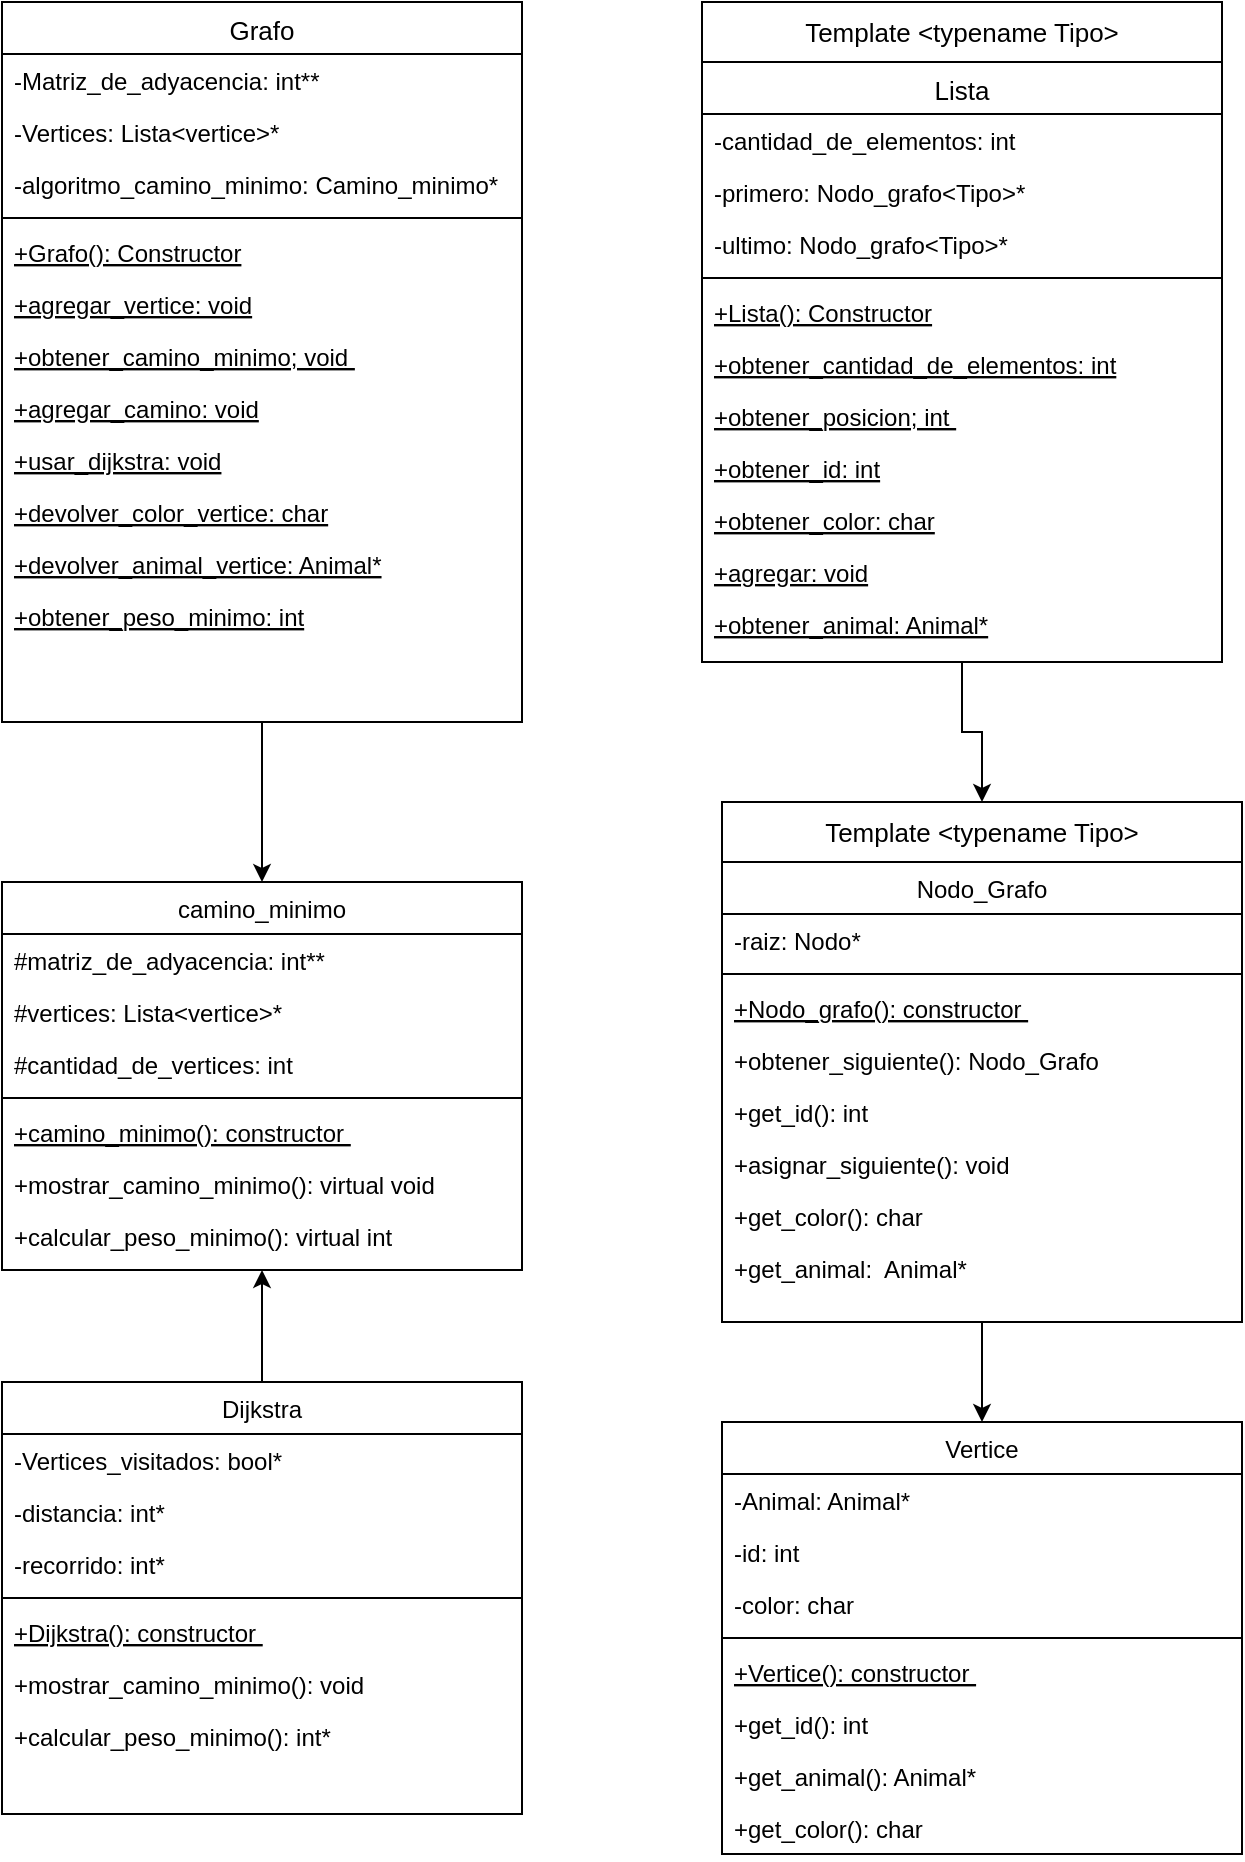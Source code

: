 <mxfile version="20.3.0" type="device"><diagram id="C5RBs43oDa-KdzZeNtuy" name="Page-1"><mxGraphModel dx="1422" dy="2073" grid="1" gridSize="10" guides="1" tooltips="1" connect="1" arrows="1" fold="1" page="1" pageScale="1" pageWidth="827" pageHeight="1169" math="0" shadow="0"><root><mxCell id="WIyWlLk6GJQsqaUBKTNV-0"/><mxCell id="WIyWlLk6GJQsqaUBKTNV-1" parent="WIyWlLk6GJQsqaUBKTNV-0"/><mxCell id="lT6Q3q53uMhQu2bcNwta-47" style="edgeStyle=orthogonalEdgeStyle;rounded=0;orthogonalLoop=1;jettySize=auto;html=1;" edge="1" parent="WIyWlLk6GJQsqaUBKTNV-1" source="MUb5xQNegAE2DCMX_dtL-4" target="lT6Q3q53uMhQu2bcNwta-29"><mxGeometry relative="1" as="geometry"/></mxCell><mxCell id="MUb5xQNegAE2DCMX_dtL-4" value="Grafo" style="swimlane;fontStyle=0;align=center;verticalAlign=top;childLayout=stackLayout;horizontal=1;startSize=26;horizontalStack=0;resizeParent=1;resizeLast=0;collapsible=1;marginBottom=0;rounded=0;shadow=0;strokeWidth=1;fontSize=13;" parent="WIyWlLk6GJQsqaUBKTNV-1" vertex="1"><mxGeometry x="10" y="-1150" width="260" height="360" as="geometry"><mxRectangle x="130" y="380" width="160" height="26" as="alternateBounds"/></mxGeometry></mxCell><mxCell id="MUb5xQNegAE2DCMX_dtL-5" value="-Matriz_de_adyacencia: int**" style="text;align=left;verticalAlign=top;spacingLeft=4;spacingRight=4;overflow=hidden;rotatable=0;points=[[0,0.5],[1,0.5]];portConstraint=eastwest;" parent="MUb5xQNegAE2DCMX_dtL-4" vertex="1"><mxGeometry y="26" width="260" height="26" as="geometry"/></mxCell><mxCell id="QD2jiFjRlvJgEh4gMiL_-0" value="-Vertices: Lista&lt;vertice&gt;*" style="text;align=left;verticalAlign=top;spacingLeft=4;spacingRight=4;overflow=hidden;rotatable=0;points=[[0,0.5],[1,0.5]];portConstraint=eastwest;" parent="MUb5xQNegAE2DCMX_dtL-4" vertex="1"><mxGeometry y="52" width="260" height="26" as="geometry"/></mxCell><mxCell id="MUb5xQNegAE2DCMX_dtL-10" value="-algoritmo_camino_minimo: Camino_minimo*" style="text;align=left;verticalAlign=top;spacingLeft=4;spacingRight=4;overflow=hidden;rotatable=0;points=[[0,0.5],[1,0.5]];portConstraint=eastwest;" parent="MUb5xQNegAE2DCMX_dtL-4" vertex="1"><mxGeometry y="78" width="260" height="26" as="geometry"/></mxCell><mxCell id="MUb5xQNegAE2DCMX_dtL-6" value="" style="line;html=1;strokeWidth=1;align=left;verticalAlign=middle;spacingTop=-1;spacingLeft=3;spacingRight=3;rotatable=0;labelPosition=right;points=[];portConstraint=eastwest;" parent="MUb5xQNegAE2DCMX_dtL-4" vertex="1"><mxGeometry y="104" width="260" height="8" as="geometry"/></mxCell><mxCell id="MUb5xQNegAE2DCMX_dtL-9" value="+Grafo(): Constructor" style="text;align=left;verticalAlign=top;spacingLeft=4;spacingRight=4;overflow=hidden;rotatable=0;points=[[0,0.5],[1,0.5]];portConstraint=eastwest;fontStyle=4" parent="MUb5xQNegAE2DCMX_dtL-4" vertex="1"><mxGeometry y="112" width="260" height="26" as="geometry"/></mxCell><mxCell id="NfYvR19Q_Psz9yho2X8H-1" value="+agregar_vertice: void" style="text;align=left;verticalAlign=top;spacingLeft=4;spacingRight=4;overflow=hidden;rotatable=0;points=[[0,0.5],[1,0.5]];portConstraint=eastwest;fontStyle=4" parent="MUb5xQNegAE2DCMX_dtL-4" vertex="1"><mxGeometry y="138" width="260" height="26" as="geometry"/></mxCell><mxCell id="NfYvR19Q_Psz9yho2X8H-2" value="+obtener_camino_minimo; void " style="text;align=left;verticalAlign=top;spacingLeft=4;spacingRight=4;overflow=hidden;rotatable=0;points=[[0,0.5],[1,0.5]];portConstraint=eastwest;fontStyle=4" parent="MUb5xQNegAE2DCMX_dtL-4" vertex="1"><mxGeometry y="164" width="260" height="26" as="geometry"/></mxCell><mxCell id="NfYvR19Q_Psz9yho2X8H-3" value="+agregar_camino: void" style="text;align=left;verticalAlign=top;spacingLeft=4;spacingRight=4;overflow=hidden;rotatable=0;points=[[0,0.5],[1,0.5]];portConstraint=eastwest;fontStyle=4" parent="MUb5xQNegAE2DCMX_dtL-4" vertex="1"><mxGeometry y="190" width="260" height="26" as="geometry"/></mxCell><mxCell id="NfYvR19Q_Psz9yho2X8H-4" value="+usar_dijkstra: void" style="text;align=left;verticalAlign=top;spacingLeft=4;spacingRight=4;overflow=hidden;rotatable=0;points=[[0,0.5],[1,0.5]];portConstraint=eastwest;fontStyle=4" parent="MUb5xQNegAE2DCMX_dtL-4" vertex="1"><mxGeometry y="216" width="260" height="26" as="geometry"/></mxCell><mxCell id="NfYvR19Q_Psz9yho2X8H-5" value="+devolver_color_vertice: char" style="text;align=left;verticalAlign=top;spacingLeft=4;spacingRight=4;overflow=hidden;rotatable=0;points=[[0,0.5],[1,0.5]];portConstraint=eastwest;fontStyle=4" parent="MUb5xQNegAE2DCMX_dtL-4" vertex="1"><mxGeometry y="242" width="260" height="26" as="geometry"/></mxCell><mxCell id="NfYvR19Q_Psz9yho2X8H-6" value="+devolver_animal_vertice: Animal*" style="text;align=left;verticalAlign=top;spacingLeft=4;spacingRight=4;overflow=hidden;rotatable=0;points=[[0,0.5],[1,0.5]];portConstraint=eastwest;fontStyle=4" parent="MUb5xQNegAE2DCMX_dtL-4" vertex="1"><mxGeometry y="268" width="260" height="26" as="geometry"/></mxCell><mxCell id="NfYvR19Q_Psz9yho2X8H-7" value="+obtener_peso_minimo: int" style="text;align=left;verticalAlign=top;spacingLeft=4;spacingRight=4;overflow=hidden;rotatable=0;points=[[0,0.5],[1,0.5]];portConstraint=eastwest;fontStyle=4" parent="MUb5xQNegAE2DCMX_dtL-4" vertex="1"><mxGeometry y="294" width="260" height="26" as="geometry"/></mxCell><mxCell id="lT6Q3q53uMhQu2bcNwta-51" style="edgeStyle=orthogonalEdgeStyle;rounded=0;orthogonalLoop=1;jettySize=auto;html=1;entryX=0.5;entryY=0;entryDx=0;entryDy=0;" edge="1" parent="WIyWlLk6GJQsqaUBKTNV-1" source="MUb5xQNegAE2DCMX_dtL-19" target="lT6Q3q53uMhQu2bcNwta-18"><mxGeometry relative="1" as="geometry"/></mxCell><mxCell id="MUb5xQNegAE2DCMX_dtL-19" value="Nodo_Grafo" style="swimlane;fontStyle=0;align=center;verticalAlign=top;childLayout=stackLayout;horizontal=1;startSize=26;horizontalStack=0;resizeParent=1;resizeLast=0;collapsible=1;marginBottom=0;rounded=0;shadow=0;strokeWidth=1;" parent="WIyWlLk6GJQsqaUBKTNV-1" vertex="1"><mxGeometry x="370" y="-720" width="260" height="230" as="geometry"><mxRectangle x="130" y="380" width="160" height="26" as="alternateBounds"/></mxGeometry></mxCell><mxCell id="MUb5xQNegAE2DCMX_dtL-21" value="-raiz: Nodo*" style="text;align=left;verticalAlign=top;spacingLeft=4;spacingRight=4;overflow=hidden;rotatable=0;points=[[0,0.5],[1,0.5]];portConstraint=eastwest;" parent="MUb5xQNegAE2DCMX_dtL-19" vertex="1"><mxGeometry y="26" width="260" height="26" as="geometry"/></mxCell><mxCell id="MUb5xQNegAE2DCMX_dtL-22" value="" style="line;html=1;strokeWidth=1;align=left;verticalAlign=middle;spacingTop=-1;spacingLeft=3;spacingRight=3;rotatable=0;labelPosition=right;points=[];portConstraint=eastwest;" parent="MUb5xQNegAE2DCMX_dtL-19" vertex="1"><mxGeometry y="52" width="260" height="8" as="geometry"/></mxCell><mxCell id="MUb5xQNegAE2DCMX_dtL-24" value="+Nodo_grafo(): constructor " style="text;align=left;verticalAlign=top;spacingLeft=4;spacingRight=4;overflow=hidden;rotatable=0;points=[[0,0.5],[1,0.5]];portConstraint=eastwest;fontStyle=4" parent="MUb5xQNegAE2DCMX_dtL-19" vertex="1"><mxGeometry y="60" width="260" height="26" as="geometry"/></mxCell><mxCell id="zDXK_1unl-PCqoljO9lu-1" value="+obtener_siguiente(): Nodo_Grafo " style="text;align=left;verticalAlign=top;spacingLeft=4;spacingRight=4;overflow=hidden;rotatable=0;points=[[0,0.5],[1,0.5]];portConstraint=eastwest;" parent="MUb5xQNegAE2DCMX_dtL-19" vertex="1"><mxGeometry y="86" width="260" height="26" as="geometry"/></mxCell><mxCell id="zDXK_1unl-PCqoljO9lu-2" value="+get_id(): int" style="text;align=left;verticalAlign=top;spacingLeft=4;spacingRight=4;overflow=hidden;rotatable=0;points=[[0,0.5],[1,0.5]];portConstraint=eastwest;" parent="MUb5xQNegAE2DCMX_dtL-19" vertex="1"><mxGeometry y="112" width="260" height="26" as="geometry"/></mxCell><mxCell id="zDXK_1unl-PCqoljO9lu-3" value="+asignar_siguiente(): void" style="text;align=left;verticalAlign=top;spacingLeft=4;spacingRight=4;overflow=hidden;rotatable=0;points=[[0,0.5],[1,0.5]];portConstraint=eastwest;" parent="MUb5xQNegAE2DCMX_dtL-19" vertex="1"><mxGeometry y="138" width="260" height="26" as="geometry"/></mxCell><mxCell id="zDXK_1unl-PCqoljO9lu-4" value="+get_color(): char" style="text;align=left;verticalAlign=top;spacingLeft=4;spacingRight=4;overflow=hidden;rotatable=0;points=[[0,0.5],[1,0.5]];portConstraint=eastwest;" parent="MUb5xQNegAE2DCMX_dtL-19" vertex="1"><mxGeometry y="164" width="260" height="26" as="geometry"/></mxCell><mxCell id="zDXK_1unl-PCqoljO9lu-5" value="+get_animal:  Animal*" style="text;align=left;verticalAlign=top;spacingLeft=4;spacingRight=4;overflow=hidden;rotatable=0;points=[[0,0.5],[1,0.5]];portConstraint=eastwest;" parent="MUb5xQNegAE2DCMX_dtL-19" vertex="1"><mxGeometry y="190" width="260" height="26" as="geometry"/></mxCell><mxCell id="Xaf3R9oi1BTJTHbB0Hd0-0" value="Template &amp;lt;typename Tipo&amp;gt;" style="rounded=0;whiteSpace=wrap;html=1;fontSize=13;" parent="WIyWlLk6GJQsqaUBKTNV-1" vertex="1"><mxGeometry x="370" y="-750" width="260" height="30" as="geometry"/></mxCell><mxCell id="lT6Q3q53uMhQu2bcNwta-50" style="edgeStyle=orthogonalEdgeStyle;rounded=0;orthogonalLoop=1;jettySize=auto;html=1;entryX=0.5;entryY=0;entryDx=0;entryDy=0;" edge="1" parent="WIyWlLk6GJQsqaUBKTNV-1" source="lT6Q3q53uMhQu2bcNwta-2" target="Xaf3R9oi1BTJTHbB0Hd0-0"><mxGeometry relative="1" as="geometry"/></mxCell><mxCell id="lT6Q3q53uMhQu2bcNwta-2" value="Lista" style="swimlane;fontStyle=0;align=center;verticalAlign=top;childLayout=stackLayout;horizontal=1;startSize=26;horizontalStack=0;resizeParent=1;resizeLast=0;collapsible=1;marginBottom=0;rounded=0;shadow=0;strokeWidth=1;fontSize=13;" vertex="1" parent="WIyWlLk6GJQsqaUBKTNV-1"><mxGeometry x="360" y="-1120" width="260" height="300" as="geometry"><mxRectangle x="130" y="380" width="160" height="26" as="alternateBounds"/></mxGeometry></mxCell><mxCell id="lT6Q3q53uMhQu2bcNwta-3" value="-cantidad_de_elementos: int" style="text;align=left;verticalAlign=top;spacingLeft=4;spacingRight=4;overflow=hidden;rotatable=0;points=[[0,0.5],[1,0.5]];portConstraint=eastwest;" vertex="1" parent="lT6Q3q53uMhQu2bcNwta-2"><mxGeometry y="26" width="260" height="26" as="geometry"/></mxCell><mxCell id="lT6Q3q53uMhQu2bcNwta-4" value="-primero: Nodo_grafo&lt;Tipo&gt;*" style="text;align=left;verticalAlign=top;spacingLeft=4;spacingRight=4;overflow=hidden;rotatable=0;points=[[0,0.5],[1,0.5]];portConstraint=eastwest;" vertex="1" parent="lT6Q3q53uMhQu2bcNwta-2"><mxGeometry y="52" width="260" height="26" as="geometry"/></mxCell><mxCell id="lT6Q3q53uMhQu2bcNwta-17" value="-ultimo: Nodo_grafo&lt;Tipo&gt;*" style="text;align=left;verticalAlign=top;spacingLeft=4;spacingRight=4;overflow=hidden;rotatable=0;points=[[0,0.5],[1,0.5]];portConstraint=eastwest;" vertex="1" parent="lT6Q3q53uMhQu2bcNwta-2"><mxGeometry y="78" width="260" height="26" as="geometry"/></mxCell><mxCell id="lT6Q3q53uMhQu2bcNwta-7" value="" style="line;html=1;strokeWidth=1;align=left;verticalAlign=middle;spacingTop=-1;spacingLeft=3;spacingRight=3;rotatable=0;labelPosition=right;points=[];portConstraint=eastwest;" vertex="1" parent="lT6Q3q53uMhQu2bcNwta-2"><mxGeometry y="104" width="260" height="8" as="geometry"/></mxCell><mxCell id="lT6Q3q53uMhQu2bcNwta-8" value="+Lista(): Constructor" style="text;align=left;verticalAlign=top;spacingLeft=4;spacingRight=4;overflow=hidden;rotatable=0;points=[[0,0.5],[1,0.5]];portConstraint=eastwest;fontStyle=4" vertex="1" parent="lT6Q3q53uMhQu2bcNwta-2"><mxGeometry y="112" width="260" height="26" as="geometry"/></mxCell><mxCell id="lT6Q3q53uMhQu2bcNwta-9" value="+obtener_cantidad_de_elementos: int" style="text;align=left;verticalAlign=top;spacingLeft=4;spacingRight=4;overflow=hidden;rotatable=0;points=[[0,0.5],[1,0.5]];portConstraint=eastwest;fontStyle=4" vertex="1" parent="lT6Q3q53uMhQu2bcNwta-2"><mxGeometry y="138" width="260" height="26" as="geometry"/></mxCell><mxCell id="lT6Q3q53uMhQu2bcNwta-10" value="+obtener_posicion; int " style="text;align=left;verticalAlign=top;spacingLeft=4;spacingRight=4;overflow=hidden;rotatable=0;points=[[0,0.5],[1,0.5]];portConstraint=eastwest;fontStyle=4" vertex="1" parent="lT6Q3q53uMhQu2bcNwta-2"><mxGeometry y="164" width="260" height="26" as="geometry"/></mxCell><mxCell id="lT6Q3q53uMhQu2bcNwta-11" value="+obtener_id: int" style="text;align=left;verticalAlign=top;spacingLeft=4;spacingRight=4;overflow=hidden;rotatable=0;points=[[0,0.5],[1,0.5]];portConstraint=eastwest;fontStyle=4" vertex="1" parent="lT6Q3q53uMhQu2bcNwta-2"><mxGeometry y="190" width="260" height="26" as="geometry"/></mxCell><mxCell id="lT6Q3q53uMhQu2bcNwta-12" value="+obtener_color: char" style="text;align=left;verticalAlign=top;spacingLeft=4;spacingRight=4;overflow=hidden;rotatable=0;points=[[0,0.5],[1,0.5]];portConstraint=eastwest;fontStyle=4" vertex="1" parent="lT6Q3q53uMhQu2bcNwta-2"><mxGeometry y="216" width="260" height="26" as="geometry"/></mxCell><mxCell id="lT6Q3q53uMhQu2bcNwta-13" value="+agregar: void" style="text;align=left;verticalAlign=top;spacingLeft=4;spacingRight=4;overflow=hidden;rotatable=0;points=[[0,0.5],[1,0.5]];portConstraint=eastwest;fontStyle=4" vertex="1" parent="lT6Q3q53uMhQu2bcNwta-2"><mxGeometry y="242" width="260" height="26" as="geometry"/></mxCell><mxCell id="lT6Q3q53uMhQu2bcNwta-14" value="+obtener_animal: Animal*" style="text;align=left;verticalAlign=top;spacingLeft=4;spacingRight=4;overflow=hidden;rotatable=0;points=[[0,0.5],[1,0.5]];portConstraint=eastwest;fontStyle=4" vertex="1" parent="lT6Q3q53uMhQu2bcNwta-2"><mxGeometry y="268" width="260" height="26" as="geometry"/></mxCell><mxCell id="lT6Q3q53uMhQu2bcNwta-16" value="Template &amp;lt;typename Tipo&amp;gt;" style="rounded=0;whiteSpace=wrap;html=1;fontSize=13;" vertex="1" parent="WIyWlLk6GJQsqaUBKTNV-1"><mxGeometry x="360" y="-1150" width="260" height="30" as="geometry"/></mxCell><mxCell id="lT6Q3q53uMhQu2bcNwta-18" value="Vertice" style="swimlane;fontStyle=0;align=center;verticalAlign=top;childLayout=stackLayout;horizontal=1;startSize=26;horizontalStack=0;resizeParent=1;resizeLast=0;collapsible=1;marginBottom=0;rounded=0;shadow=0;strokeWidth=1;" vertex="1" parent="WIyWlLk6GJQsqaUBKTNV-1"><mxGeometry x="370" y="-440" width="260" height="216" as="geometry"><mxRectangle x="130" y="380" width="160" height="26" as="alternateBounds"/></mxGeometry></mxCell><mxCell id="lT6Q3q53uMhQu2bcNwta-19" value="-Animal: Animal*" style="text;align=left;verticalAlign=top;spacingLeft=4;spacingRight=4;overflow=hidden;rotatable=0;points=[[0,0.5],[1,0.5]];portConstraint=eastwest;" vertex="1" parent="lT6Q3q53uMhQu2bcNwta-18"><mxGeometry y="26" width="260" height="26" as="geometry"/></mxCell><mxCell id="lT6Q3q53uMhQu2bcNwta-27" value="-id: int" style="text;align=left;verticalAlign=top;spacingLeft=4;spacingRight=4;overflow=hidden;rotatable=0;points=[[0,0.5],[1,0.5]];portConstraint=eastwest;" vertex="1" parent="lT6Q3q53uMhQu2bcNwta-18"><mxGeometry y="52" width="260" height="26" as="geometry"/></mxCell><mxCell id="lT6Q3q53uMhQu2bcNwta-28" value="-color: char" style="text;align=left;verticalAlign=top;spacingLeft=4;spacingRight=4;overflow=hidden;rotatable=0;points=[[0,0.5],[1,0.5]];portConstraint=eastwest;" vertex="1" parent="lT6Q3q53uMhQu2bcNwta-18"><mxGeometry y="78" width="260" height="26" as="geometry"/></mxCell><mxCell id="lT6Q3q53uMhQu2bcNwta-20" value="" style="line;html=1;strokeWidth=1;align=left;verticalAlign=middle;spacingTop=-1;spacingLeft=3;spacingRight=3;rotatable=0;labelPosition=right;points=[];portConstraint=eastwest;" vertex="1" parent="lT6Q3q53uMhQu2bcNwta-18"><mxGeometry y="104" width="260" height="8" as="geometry"/></mxCell><mxCell id="lT6Q3q53uMhQu2bcNwta-21" value="+Vertice(): constructor " style="text;align=left;verticalAlign=top;spacingLeft=4;spacingRight=4;overflow=hidden;rotatable=0;points=[[0,0.5],[1,0.5]];portConstraint=eastwest;fontStyle=4" vertex="1" parent="lT6Q3q53uMhQu2bcNwta-18"><mxGeometry y="112" width="260" height="26" as="geometry"/></mxCell><mxCell id="lT6Q3q53uMhQu2bcNwta-22" value="+get_id(): int " style="text;align=left;verticalAlign=top;spacingLeft=4;spacingRight=4;overflow=hidden;rotatable=0;points=[[0,0.5],[1,0.5]];portConstraint=eastwest;" vertex="1" parent="lT6Q3q53uMhQu2bcNwta-18"><mxGeometry y="138" width="260" height="26" as="geometry"/></mxCell><mxCell id="lT6Q3q53uMhQu2bcNwta-23" value="+get_animal(): Animal*" style="text;align=left;verticalAlign=top;spacingLeft=4;spacingRight=4;overflow=hidden;rotatable=0;points=[[0,0.5],[1,0.5]];portConstraint=eastwest;" vertex="1" parent="lT6Q3q53uMhQu2bcNwta-18"><mxGeometry y="164" width="260" height="26" as="geometry"/></mxCell><mxCell id="lT6Q3q53uMhQu2bcNwta-25" value="+get_color(): char" style="text;align=left;verticalAlign=top;spacingLeft=4;spacingRight=4;overflow=hidden;rotatable=0;points=[[0,0.5],[1,0.5]];portConstraint=eastwest;" vertex="1" parent="lT6Q3q53uMhQu2bcNwta-18"><mxGeometry y="190" width="260" height="26" as="geometry"/></mxCell><mxCell id="lT6Q3q53uMhQu2bcNwta-29" value="camino_minimo" style="swimlane;fontStyle=0;align=center;verticalAlign=top;childLayout=stackLayout;horizontal=1;startSize=26;horizontalStack=0;resizeParent=1;resizeLast=0;collapsible=1;marginBottom=0;rounded=0;shadow=0;strokeWidth=1;" vertex="1" parent="WIyWlLk6GJQsqaUBKTNV-1"><mxGeometry x="10" y="-710" width="260" height="194" as="geometry"><mxRectangle x="130" y="380" width="160" height="26" as="alternateBounds"/></mxGeometry></mxCell><mxCell id="lT6Q3q53uMhQu2bcNwta-30" value="#matriz_de_adyacencia: int**" style="text;align=left;verticalAlign=top;spacingLeft=4;spacingRight=4;overflow=hidden;rotatable=0;points=[[0,0.5],[1,0.5]];portConstraint=eastwest;" vertex="1" parent="lT6Q3q53uMhQu2bcNwta-29"><mxGeometry y="26" width="260" height="26" as="geometry"/></mxCell><mxCell id="lT6Q3q53uMhQu2bcNwta-31" value="#vertices: Lista&lt;vertice&gt;*" style="text;align=left;verticalAlign=top;spacingLeft=4;spacingRight=4;overflow=hidden;rotatable=0;points=[[0,0.5],[1,0.5]];portConstraint=eastwest;" vertex="1" parent="lT6Q3q53uMhQu2bcNwta-29"><mxGeometry y="52" width="260" height="26" as="geometry"/></mxCell><mxCell id="lT6Q3q53uMhQu2bcNwta-32" value="#cantidad_de_vertices: int" style="text;align=left;verticalAlign=top;spacingLeft=4;spacingRight=4;overflow=hidden;rotatable=0;points=[[0,0.5],[1,0.5]];portConstraint=eastwest;" vertex="1" parent="lT6Q3q53uMhQu2bcNwta-29"><mxGeometry y="78" width="260" height="26" as="geometry"/></mxCell><mxCell id="lT6Q3q53uMhQu2bcNwta-33" value="" style="line;html=1;strokeWidth=1;align=left;verticalAlign=middle;spacingTop=-1;spacingLeft=3;spacingRight=3;rotatable=0;labelPosition=right;points=[];portConstraint=eastwest;" vertex="1" parent="lT6Q3q53uMhQu2bcNwta-29"><mxGeometry y="104" width="260" height="8" as="geometry"/></mxCell><mxCell id="lT6Q3q53uMhQu2bcNwta-34" value="+camino_minimo(): constructor " style="text;align=left;verticalAlign=top;spacingLeft=4;spacingRight=4;overflow=hidden;rotatable=0;points=[[0,0.5],[1,0.5]];portConstraint=eastwest;fontStyle=4" vertex="1" parent="lT6Q3q53uMhQu2bcNwta-29"><mxGeometry y="112" width="260" height="26" as="geometry"/></mxCell><mxCell id="lT6Q3q53uMhQu2bcNwta-35" value="+mostrar_camino_minimo(): virtual void " style="text;align=left;verticalAlign=top;spacingLeft=4;spacingRight=4;overflow=hidden;rotatable=0;points=[[0,0.5],[1,0.5]];portConstraint=eastwest;" vertex="1" parent="lT6Q3q53uMhQu2bcNwta-29"><mxGeometry y="138" width="260" height="26" as="geometry"/></mxCell><mxCell id="lT6Q3q53uMhQu2bcNwta-36" value="+calcular_peso_minimo(): virtual int" style="text;align=left;verticalAlign=top;spacingLeft=4;spacingRight=4;overflow=hidden;rotatable=0;points=[[0,0.5],[1,0.5]];portConstraint=eastwest;" vertex="1" parent="lT6Q3q53uMhQu2bcNwta-29"><mxGeometry y="164" width="260" height="26" as="geometry"/></mxCell><mxCell id="lT6Q3q53uMhQu2bcNwta-49" style="edgeStyle=orthogonalEdgeStyle;rounded=0;orthogonalLoop=1;jettySize=auto;html=1;entryX=0.5;entryY=1;entryDx=0;entryDy=0;" edge="1" parent="WIyWlLk6GJQsqaUBKTNV-1" source="lT6Q3q53uMhQu2bcNwta-38" target="lT6Q3q53uMhQu2bcNwta-29"><mxGeometry relative="1" as="geometry"/></mxCell><mxCell id="lT6Q3q53uMhQu2bcNwta-38" value="Dijkstra" style="swimlane;fontStyle=0;align=center;verticalAlign=top;childLayout=stackLayout;horizontal=1;startSize=26;horizontalStack=0;resizeParent=1;resizeLast=0;collapsible=1;marginBottom=0;rounded=0;shadow=0;strokeWidth=1;" vertex="1" parent="WIyWlLk6GJQsqaUBKTNV-1"><mxGeometry x="10" y="-460" width="260" height="216" as="geometry"><mxRectangle x="130" y="380" width="160" height="26" as="alternateBounds"/></mxGeometry></mxCell><mxCell id="lT6Q3q53uMhQu2bcNwta-39" value="-Vertices_visitados: bool*" style="text;align=left;verticalAlign=top;spacingLeft=4;spacingRight=4;overflow=hidden;rotatable=0;points=[[0,0.5],[1,0.5]];portConstraint=eastwest;" vertex="1" parent="lT6Q3q53uMhQu2bcNwta-38"><mxGeometry y="26" width="260" height="26" as="geometry"/></mxCell><mxCell id="lT6Q3q53uMhQu2bcNwta-40" value="-distancia: int*" style="text;align=left;verticalAlign=top;spacingLeft=4;spacingRight=4;overflow=hidden;rotatable=0;points=[[0,0.5],[1,0.5]];portConstraint=eastwest;" vertex="1" parent="lT6Q3q53uMhQu2bcNwta-38"><mxGeometry y="52" width="260" height="26" as="geometry"/></mxCell><mxCell id="lT6Q3q53uMhQu2bcNwta-41" value="-recorrido: int*" style="text;align=left;verticalAlign=top;spacingLeft=4;spacingRight=4;overflow=hidden;rotatable=0;points=[[0,0.5],[1,0.5]];portConstraint=eastwest;" vertex="1" parent="lT6Q3q53uMhQu2bcNwta-38"><mxGeometry y="78" width="260" height="26" as="geometry"/></mxCell><mxCell id="lT6Q3q53uMhQu2bcNwta-42" value="" style="line;html=1;strokeWidth=1;align=left;verticalAlign=middle;spacingTop=-1;spacingLeft=3;spacingRight=3;rotatable=0;labelPosition=right;points=[];portConstraint=eastwest;" vertex="1" parent="lT6Q3q53uMhQu2bcNwta-38"><mxGeometry y="104" width="260" height="8" as="geometry"/></mxCell><mxCell id="lT6Q3q53uMhQu2bcNwta-43" value="+Dijkstra(): constructor " style="text;align=left;verticalAlign=top;spacingLeft=4;spacingRight=4;overflow=hidden;rotatable=0;points=[[0,0.5],[1,0.5]];portConstraint=eastwest;fontStyle=4" vertex="1" parent="lT6Q3q53uMhQu2bcNwta-38"><mxGeometry y="112" width="260" height="26" as="geometry"/></mxCell><mxCell id="lT6Q3q53uMhQu2bcNwta-44" value="+mostrar_camino_minimo(): void " style="text;align=left;verticalAlign=top;spacingLeft=4;spacingRight=4;overflow=hidden;rotatable=0;points=[[0,0.5],[1,0.5]];portConstraint=eastwest;" vertex="1" parent="lT6Q3q53uMhQu2bcNwta-38"><mxGeometry y="138" width="260" height="26" as="geometry"/></mxCell><mxCell id="lT6Q3q53uMhQu2bcNwta-45" value="+calcular_peso_minimo(): int*" style="text;align=left;verticalAlign=top;spacingLeft=4;spacingRight=4;overflow=hidden;rotatable=0;points=[[0,0.5],[1,0.5]];portConstraint=eastwest;" vertex="1" parent="lT6Q3q53uMhQu2bcNwta-38"><mxGeometry y="164" width="260" height="26" as="geometry"/></mxCell></root></mxGraphModel></diagram></mxfile>